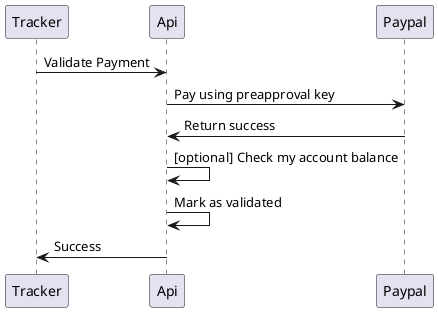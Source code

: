 @startuml

Tracker -> Api: Validate Payment
Api -> Paypal: Pay using preapproval key
Paypal -> Api: Return success
Api -> Api: [optional] Check my account balance
Api -> Api: Mark as validated
Api -> Tracker: Success

@enduml
